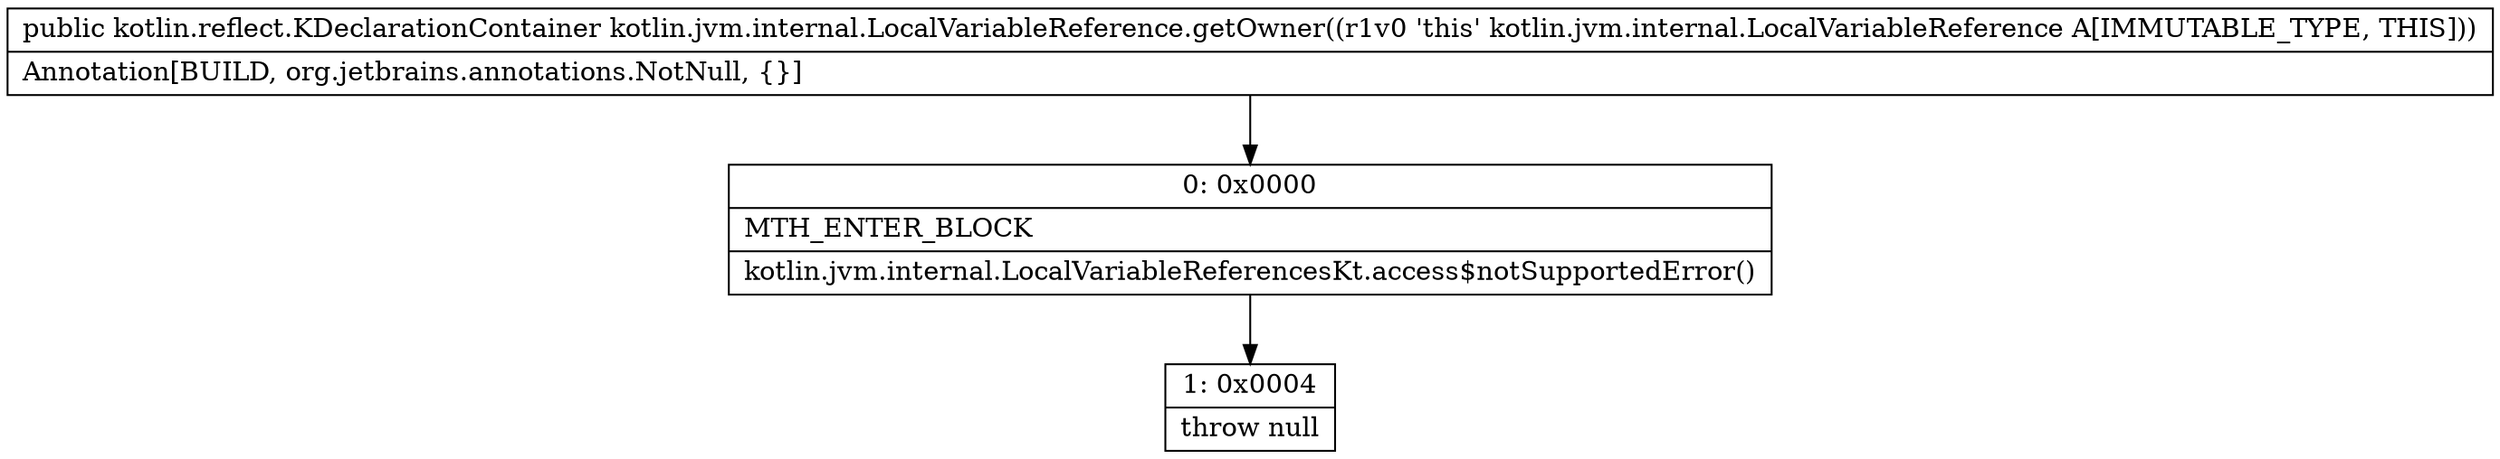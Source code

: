 digraph "CFG forkotlin.jvm.internal.LocalVariableReference.getOwner()Lkotlin\/reflect\/KDeclarationContainer;" {
Node_0 [shape=record,label="{0\:\ 0x0000|MTH_ENTER_BLOCK\l|kotlin.jvm.internal.LocalVariableReferencesKt.access$notSupportedError()\l}"];
Node_1 [shape=record,label="{1\:\ 0x0004|throw null\l}"];
MethodNode[shape=record,label="{public kotlin.reflect.KDeclarationContainer kotlin.jvm.internal.LocalVariableReference.getOwner((r1v0 'this' kotlin.jvm.internal.LocalVariableReference A[IMMUTABLE_TYPE, THIS]))  | Annotation[BUILD, org.jetbrains.annotations.NotNull, \{\}]\l}"];
MethodNode -> Node_0;
Node_0 -> Node_1;
}

